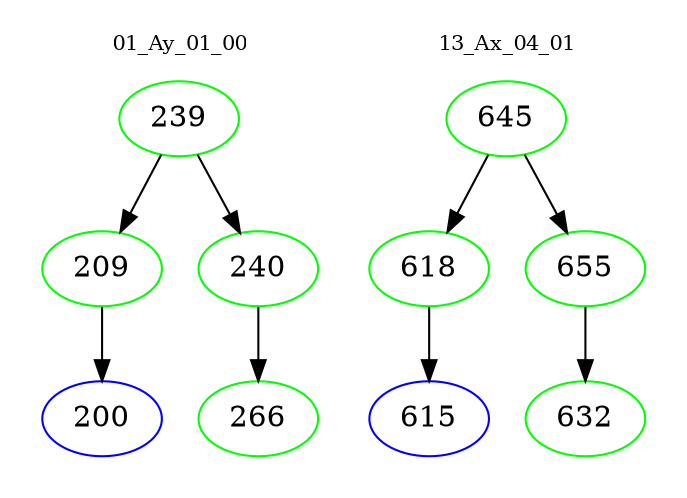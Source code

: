 digraph{
subgraph cluster_0 {
color = white
label = "01_Ay_01_00";
fontsize=10;
T0_239 [label="239", color="green"]
T0_239 -> T0_209 [color="black"]
T0_209 [label="209", color="green"]
T0_209 -> T0_200 [color="black"]
T0_200 [label="200", color="blue"]
T0_239 -> T0_240 [color="black"]
T0_240 [label="240", color="green"]
T0_240 -> T0_266 [color="black"]
T0_266 [label="266", color="green"]
}
subgraph cluster_1 {
color = white
label = "13_Ax_04_01";
fontsize=10;
T1_645 [label="645", color="green"]
T1_645 -> T1_618 [color="black"]
T1_618 [label="618", color="green"]
T1_618 -> T1_615 [color="black"]
T1_615 [label="615", color="blue"]
T1_645 -> T1_655 [color="black"]
T1_655 [label="655", color="green"]
T1_655 -> T1_632 [color="black"]
T1_632 [label="632", color="green"]
}
}
